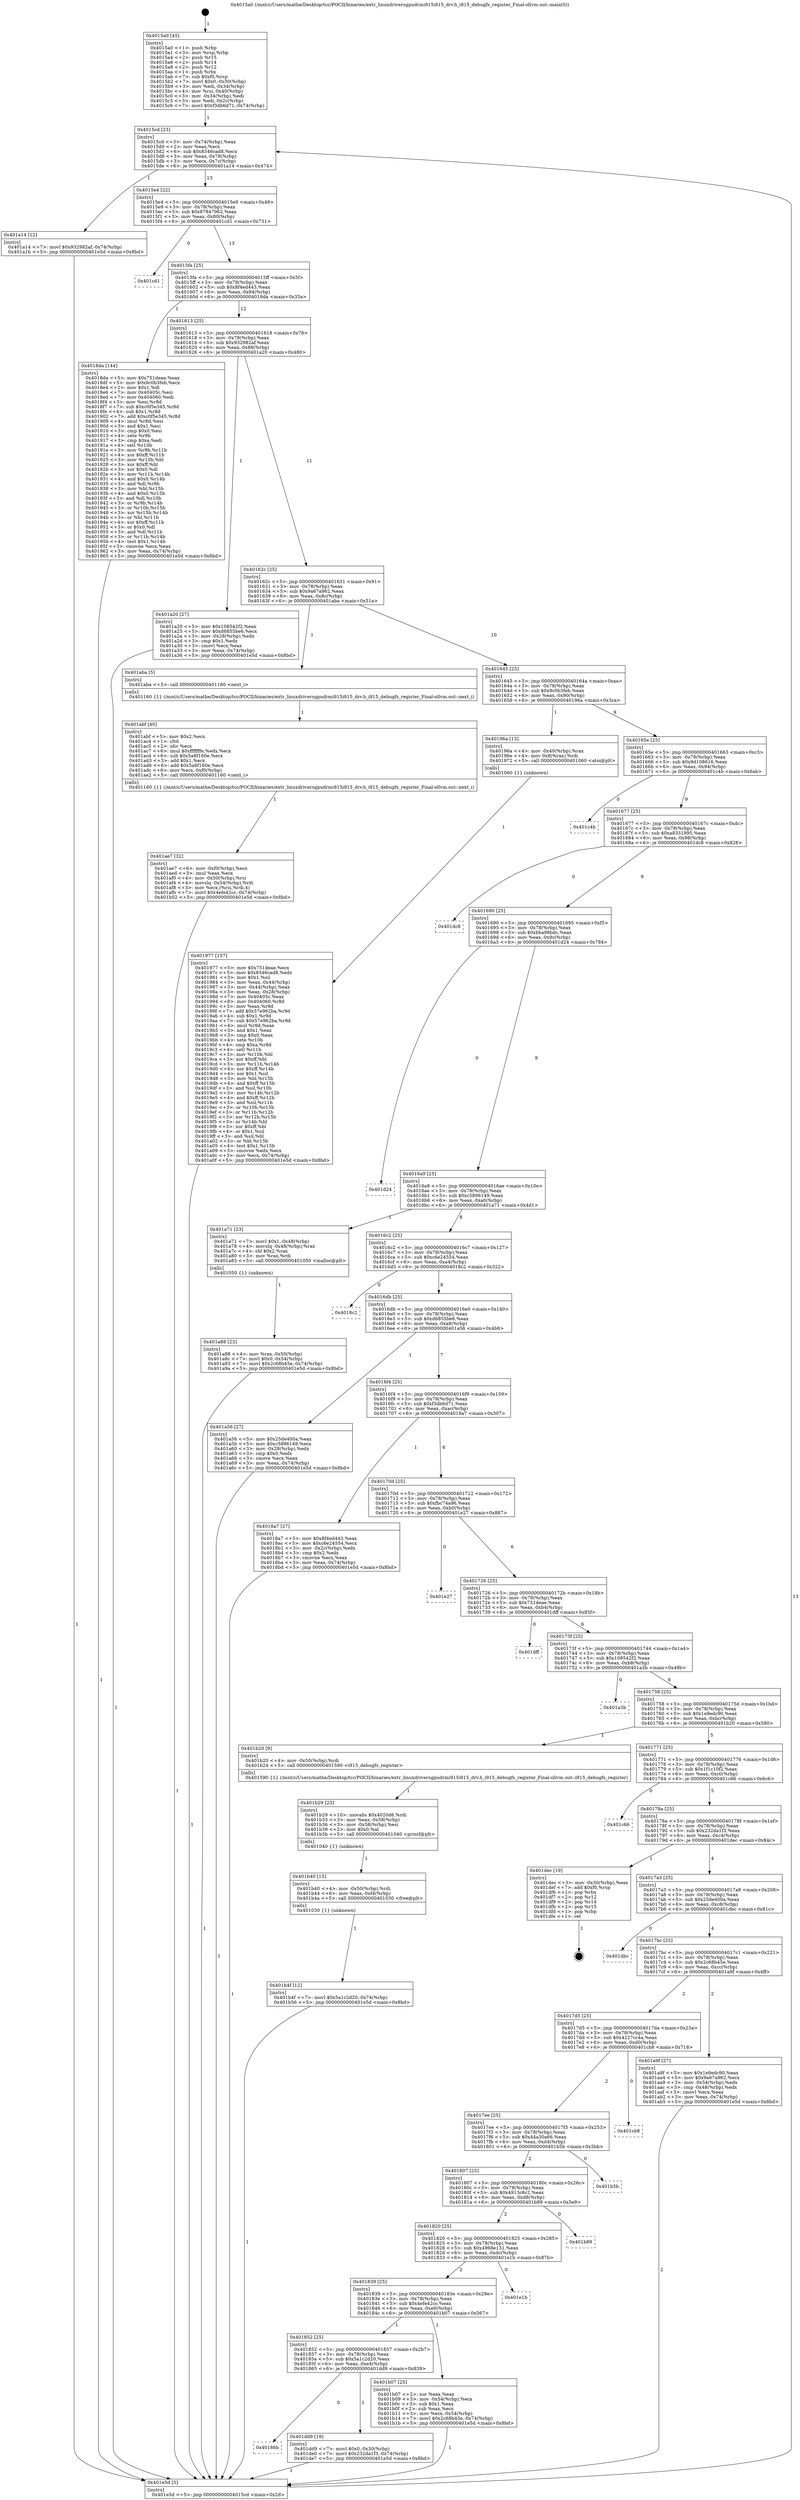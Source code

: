 digraph "0x4015a0" {
  label = "0x4015a0 (/mnt/c/Users/mathe/Desktop/tcc/POCII/binaries/extr_linuxdriversgpudrmi915i915_drv.h_i915_debugfs_register_Final-ollvm.out::main(0))"
  labelloc = "t"
  node[shape=record]

  Entry [label="",width=0.3,height=0.3,shape=circle,fillcolor=black,style=filled]
  "0x4015cd" [label="{
     0x4015cd [23]\l
     | [instrs]\l
     &nbsp;&nbsp;0x4015cd \<+3\>: mov -0x74(%rbp),%eax\l
     &nbsp;&nbsp;0x4015d0 \<+2\>: mov %eax,%ecx\l
     &nbsp;&nbsp;0x4015d2 \<+6\>: sub $0x8346cad8,%ecx\l
     &nbsp;&nbsp;0x4015d8 \<+3\>: mov %eax,-0x78(%rbp)\l
     &nbsp;&nbsp;0x4015db \<+3\>: mov %ecx,-0x7c(%rbp)\l
     &nbsp;&nbsp;0x4015de \<+6\>: je 0000000000401a14 \<main+0x474\>\l
  }"]
  "0x401a14" [label="{
     0x401a14 [12]\l
     | [instrs]\l
     &nbsp;&nbsp;0x401a14 \<+7\>: movl $0x932982af,-0x74(%rbp)\l
     &nbsp;&nbsp;0x401a1b \<+5\>: jmp 0000000000401e5d \<main+0x8bd\>\l
  }"]
  "0x4015e4" [label="{
     0x4015e4 [22]\l
     | [instrs]\l
     &nbsp;&nbsp;0x4015e4 \<+5\>: jmp 00000000004015e9 \<main+0x49\>\l
     &nbsp;&nbsp;0x4015e9 \<+3\>: mov -0x78(%rbp),%eax\l
     &nbsp;&nbsp;0x4015ec \<+5\>: sub $0x87847962,%eax\l
     &nbsp;&nbsp;0x4015f1 \<+3\>: mov %eax,-0x80(%rbp)\l
     &nbsp;&nbsp;0x4015f4 \<+6\>: je 0000000000401cd1 \<main+0x731\>\l
  }"]
  Exit [label="",width=0.3,height=0.3,shape=circle,fillcolor=black,style=filled,peripheries=2]
  "0x401cd1" [label="{
     0x401cd1\l
  }", style=dashed]
  "0x4015fa" [label="{
     0x4015fa [25]\l
     | [instrs]\l
     &nbsp;&nbsp;0x4015fa \<+5\>: jmp 00000000004015ff \<main+0x5f\>\l
     &nbsp;&nbsp;0x4015ff \<+3\>: mov -0x78(%rbp),%eax\l
     &nbsp;&nbsp;0x401602 \<+5\>: sub $0x8f4ed443,%eax\l
     &nbsp;&nbsp;0x401607 \<+6\>: mov %eax,-0x84(%rbp)\l
     &nbsp;&nbsp;0x40160d \<+6\>: je 00000000004018da \<main+0x33a\>\l
  }"]
  "0x40186b" [label="{
     0x40186b\l
  }", style=dashed]
  "0x4018da" [label="{
     0x4018da [144]\l
     | [instrs]\l
     &nbsp;&nbsp;0x4018da \<+5\>: mov $0x751deae,%eax\l
     &nbsp;&nbsp;0x4018df \<+5\>: mov $0x9c0b3feb,%ecx\l
     &nbsp;&nbsp;0x4018e4 \<+2\>: mov $0x1,%dl\l
     &nbsp;&nbsp;0x4018e6 \<+7\>: mov 0x40405c,%esi\l
     &nbsp;&nbsp;0x4018ed \<+7\>: mov 0x404060,%edi\l
     &nbsp;&nbsp;0x4018f4 \<+3\>: mov %esi,%r8d\l
     &nbsp;&nbsp;0x4018f7 \<+7\>: sub $0xc0f5e345,%r8d\l
     &nbsp;&nbsp;0x4018fe \<+4\>: sub $0x1,%r8d\l
     &nbsp;&nbsp;0x401902 \<+7\>: add $0xc0f5e345,%r8d\l
     &nbsp;&nbsp;0x401909 \<+4\>: imul %r8d,%esi\l
     &nbsp;&nbsp;0x40190d \<+3\>: and $0x1,%esi\l
     &nbsp;&nbsp;0x401910 \<+3\>: cmp $0x0,%esi\l
     &nbsp;&nbsp;0x401913 \<+4\>: sete %r9b\l
     &nbsp;&nbsp;0x401917 \<+3\>: cmp $0xa,%edi\l
     &nbsp;&nbsp;0x40191a \<+4\>: setl %r10b\l
     &nbsp;&nbsp;0x40191e \<+3\>: mov %r9b,%r11b\l
     &nbsp;&nbsp;0x401921 \<+4\>: xor $0xff,%r11b\l
     &nbsp;&nbsp;0x401925 \<+3\>: mov %r10b,%bl\l
     &nbsp;&nbsp;0x401928 \<+3\>: xor $0xff,%bl\l
     &nbsp;&nbsp;0x40192b \<+3\>: xor $0x0,%dl\l
     &nbsp;&nbsp;0x40192e \<+3\>: mov %r11b,%r14b\l
     &nbsp;&nbsp;0x401931 \<+4\>: and $0x0,%r14b\l
     &nbsp;&nbsp;0x401935 \<+3\>: and %dl,%r9b\l
     &nbsp;&nbsp;0x401938 \<+3\>: mov %bl,%r15b\l
     &nbsp;&nbsp;0x40193b \<+4\>: and $0x0,%r15b\l
     &nbsp;&nbsp;0x40193f \<+3\>: and %dl,%r10b\l
     &nbsp;&nbsp;0x401942 \<+3\>: or %r9b,%r14b\l
     &nbsp;&nbsp;0x401945 \<+3\>: or %r10b,%r15b\l
     &nbsp;&nbsp;0x401948 \<+3\>: xor %r15b,%r14b\l
     &nbsp;&nbsp;0x40194b \<+3\>: or %bl,%r11b\l
     &nbsp;&nbsp;0x40194e \<+4\>: xor $0xff,%r11b\l
     &nbsp;&nbsp;0x401952 \<+3\>: or $0x0,%dl\l
     &nbsp;&nbsp;0x401955 \<+3\>: and %dl,%r11b\l
     &nbsp;&nbsp;0x401958 \<+3\>: or %r11b,%r14b\l
     &nbsp;&nbsp;0x40195b \<+4\>: test $0x1,%r14b\l
     &nbsp;&nbsp;0x40195f \<+3\>: cmovne %ecx,%eax\l
     &nbsp;&nbsp;0x401962 \<+3\>: mov %eax,-0x74(%rbp)\l
     &nbsp;&nbsp;0x401965 \<+5\>: jmp 0000000000401e5d \<main+0x8bd\>\l
  }"]
  "0x401613" [label="{
     0x401613 [25]\l
     | [instrs]\l
     &nbsp;&nbsp;0x401613 \<+5\>: jmp 0000000000401618 \<main+0x78\>\l
     &nbsp;&nbsp;0x401618 \<+3\>: mov -0x78(%rbp),%eax\l
     &nbsp;&nbsp;0x40161b \<+5\>: sub $0x932982af,%eax\l
     &nbsp;&nbsp;0x401620 \<+6\>: mov %eax,-0x88(%rbp)\l
     &nbsp;&nbsp;0x401626 \<+6\>: je 0000000000401a20 \<main+0x480\>\l
  }"]
  "0x401dd9" [label="{
     0x401dd9 [19]\l
     | [instrs]\l
     &nbsp;&nbsp;0x401dd9 \<+7\>: movl $0x0,-0x30(%rbp)\l
     &nbsp;&nbsp;0x401de0 \<+7\>: movl $0x232da1f3,-0x74(%rbp)\l
     &nbsp;&nbsp;0x401de7 \<+5\>: jmp 0000000000401e5d \<main+0x8bd\>\l
  }"]
  "0x401a20" [label="{
     0x401a20 [27]\l
     | [instrs]\l
     &nbsp;&nbsp;0x401a20 \<+5\>: mov $0x108542f2,%eax\l
     &nbsp;&nbsp;0x401a25 \<+5\>: mov $0xd6855be6,%ecx\l
     &nbsp;&nbsp;0x401a2a \<+3\>: mov -0x28(%rbp),%edx\l
     &nbsp;&nbsp;0x401a2d \<+3\>: cmp $0x1,%edx\l
     &nbsp;&nbsp;0x401a30 \<+3\>: cmovl %ecx,%eax\l
     &nbsp;&nbsp;0x401a33 \<+3\>: mov %eax,-0x74(%rbp)\l
     &nbsp;&nbsp;0x401a36 \<+5\>: jmp 0000000000401e5d \<main+0x8bd\>\l
  }"]
  "0x40162c" [label="{
     0x40162c [25]\l
     | [instrs]\l
     &nbsp;&nbsp;0x40162c \<+5\>: jmp 0000000000401631 \<main+0x91\>\l
     &nbsp;&nbsp;0x401631 \<+3\>: mov -0x78(%rbp),%eax\l
     &nbsp;&nbsp;0x401634 \<+5\>: sub $0x9a67a962,%eax\l
     &nbsp;&nbsp;0x401639 \<+6\>: mov %eax,-0x8c(%rbp)\l
     &nbsp;&nbsp;0x40163f \<+6\>: je 0000000000401aba \<main+0x51a\>\l
  }"]
  "0x401b4f" [label="{
     0x401b4f [12]\l
     | [instrs]\l
     &nbsp;&nbsp;0x401b4f \<+7\>: movl $0x5a1c2d20,-0x74(%rbp)\l
     &nbsp;&nbsp;0x401b56 \<+5\>: jmp 0000000000401e5d \<main+0x8bd\>\l
  }"]
  "0x401aba" [label="{
     0x401aba [5]\l
     | [instrs]\l
     &nbsp;&nbsp;0x401aba \<+5\>: call 0000000000401160 \<next_i\>\l
     | [calls]\l
     &nbsp;&nbsp;0x401160 \{1\} (/mnt/c/Users/mathe/Desktop/tcc/POCII/binaries/extr_linuxdriversgpudrmi915i915_drv.h_i915_debugfs_register_Final-ollvm.out::next_i)\l
  }"]
  "0x401645" [label="{
     0x401645 [25]\l
     | [instrs]\l
     &nbsp;&nbsp;0x401645 \<+5\>: jmp 000000000040164a \<main+0xaa\>\l
     &nbsp;&nbsp;0x40164a \<+3\>: mov -0x78(%rbp),%eax\l
     &nbsp;&nbsp;0x40164d \<+5\>: sub $0x9c0b3feb,%eax\l
     &nbsp;&nbsp;0x401652 \<+6\>: mov %eax,-0x90(%rbp)\l
     &nbsp;&nbsp;0x401658 \<+6\>: je 000000000040196a \<main+0x3ca\>\l
  }"]
  "0x401b40" [label="{
     0x401b40 [15]\l
     | [instrs]\l
     &nbsp;&nbsp;0x401b40 \<+4\>: mov -0x50(%rbp),%rdi\l
     &nbsp;&nbsp;0x401b44 \<+6\>: mov %eax,-0xf4(%rbp)\l
     &nbsp;&nbsp;0x401b4a \<+5\>: call 0000000000401030 \<free@plt\>\l
     | [calls]\l
     &nbsp;&nbsp;0x401030 \{1\} (unknown)\l
  }"]
  "0x40196a" [label="{
     0x40196a [13]\l
     | [instrs]\l
     &nbsp;&nbsp;0x40196a \<+4\>: mov -0x40(%rbp),%rax\l
     &nbsp;&nbsp;0x40196e \<+4\>: mov 0x8(%rax),%rdi\l
     &nbsp;&nbsp;0x401972 \<+5\>: call 0000000000401060 \<atoi@plt\>\l
     | [calls]\l
     &nbsp;&nbsp;0x401060 \{1\} (unknown)\l
  }"]
  "0x40165e" [label="{
     0x40165e [25]\l
     | [instrs]\l
     &nbsp;&nbsp;0x40165e \<+5\>: jmp 0000000000401663 \<main+0xc3\>\l
     &nbsp;&nbsp;0x401663 \<+3\>: mov -0x78(%rbp),%eax\l
     &nbsp;&nbsp;0x401666 \<+5\>: sub $0x9d108616,%eax\l
     &nbsp;&nbsp;0x40166b \<+6\>: mov %eax,-0x94(%rbp)\l
     &nbsp;&nbsp;0x401671 \<+6\>: je 0000000000401c4b \<main+0x6ab\>\l
  }"]
  "0x401b29" [label="{
     0x401b29 [23]\l
     | [instrs]\l
     &nbsp;&nbsp;0x401b29 \<+10\>: movabs $0x4020d6,%rdi\l
     &nbsp;&nbsp;0x401b33 \<+3\>: mov %eax,-0x58(%rbp)\l
     &nbsp;&nbsp;0x401b36 \<+3\>: mov -0x58(%rbp),%esi\l
     &nbsp;&nbsp;0x401b39 \<+2\>: mov $0x0,%al\l
     &nbsp;&nbsp;0x401b3b \<+5\>: call 0000000000401040 \<printf@plt\>\l
     | [calls]\l
     &nbsp;&nbsp;0x401040 \{1\} (unknown)\l
  }"]
  "0x401c4b" [label="{
     0x401c4b\l
  }", style=dashed]
  "0x401677" [label="{
     0x401677 [25]\l
     | [instrs]\l
     &nbsp;&nbsp;0x401677 \<+5\>: jmp 000000000040167c \<main+0xdc\>\l
     &nbsp;&nbsp;0x40167c \<+3\>: mov -0x78(%rbp),%eax\l
     &nbsp;&nbsp;0x40167f \<+5\>: sub $0xa8331995,%eax\l
     &nbsp;&nbsp;0x401684 \<+6\>: mov %eax,-0x98(%rbp)\l
     &nbsp;&nbsp;0x40168a \<+6\>: je 0000000000401dc8 \<main+0x828\>\l
  }"]
  "0x401852" [label="{
     0x401852 [25]\l
     | [instrs]\l
     &nbsp;&nbsp;0x401852 \<+5\>: jmp 0000000000401857 \<main+0x2b7\>\l
     &nbsp;&nbsp;0x401857 \<+3\>: mov -0x78(%rbp),%eax\l
     &nbsp;&nbsp;0x40185a \<+5\>: sub $0x5a1c2d20,%eax\l
     &nbsp;&nbsp;0x40185f \<+6\>: mov %eax,-0xe4(%rbp)\l
     &nbsp;&nbsp;0x401865 \<+6\>: je 0000000000401dd9 \<main+0x839\>\l
  }"]
  "0x401dc8" [label="{
     0x401dc8\l
  }", style=dashed]
  "0x401690" [label="{
     0x401690 [25]\l
     | [instrs]\l
     &nbsp;&nbsp;0x401690 \<+5\>: jmp 0000000000401695 \<main+0xf5\>\l
     &nbsp;&nbsp;0x401695 \<+3\>: mov -0x78(%rbp),%eax\l
     &nbsp;&nbsp;0x401698 \<+5\>: sub $0xbba98bdc,%eax\l
     &nbsp;&nbsp;0x40169d \<+6\>: mov %eax,-0x9c(%rbp)\l
     &nbsp;&nbsp;0x4016a3 \<+6\>: je 0000000000401d24 \<main+0x784\>\l
  }"]
  "0x401b07" [label="{
     0x401b07 [25]\l
     | [instrs]\l
     &nbsp;&nbsp;0x401b07 \<+2\>: xor %eax,%eax\l
     &nbsp;&nbsp;0x401b09 \<+3\>: mov -0x54(%rbp),%ecx\l
     &nbsp;&nbsp;0x401b0c \<+3\>: sub $0x1,%eax\l
     &nbsp;&nbsp;0x401b0f \<+2\>: sub %eax,%ecx\l
     &nbsp;&nbsp;0x401b11 \<+3\>: mov %ecx,-0x54(%rbp)\l
     &nbsp;&nbsp;0x401b14 \<+7\>: movl $0x2c68b45e,-0x74(%rbp)\l
     &nbsp;&nbsp;0x401b1b \<+5\>: jmp 0000000000401e5d \<main+0x8bd\>\l
  }"]
  "0x401d24" [label="{
     0x401d24\l
  }", style=dashed]
  "0x4016a9" [label="{
     0x4016a9 [25]\l
     | [instrs]\l
     &nbsp;&nbsp;0x4016a9 \<+5\>: jmp 00000000004016ae \<main+0x10e\>\l
     &nbsp;&nbsp;0x4016ae \<+3\>: mov -0x78(%rbp),%eax\l
     &nbsp;&nbsp;0x4016b1 \<+5\>: sub $0xc5896149,%eax\l
     &nbsp;&nbsp;0x4016b6 \<+6\>: mov %eax,-0xa0(%rbp)\l
     &nbsp;&nbsp;0x4016bc \<+6\>: je 0000000000401a71 \<main+0x4d1\>\l
  }"]
  "0x401839" [label="{
     0x401839 [25]\l
     | [instrs]\l
     &nbsp;&nbsp;0x401839 \<+5\>: jmp 000000000040183e \<main+0x29e\>\l
     &nbsp;&nbsp;0x40183e \<+3\>: mov -0x78(%rbp),%eax\l
     &nbsp;&nbsp;0x401841 \<+5\>: sub $0x4efe42cc,%eax\l
     &nbsp;&nbsp;0x401846 \<+6\>: mov %eax,-0xe0(%rbp)\l
     &nbsp;&nbsp;0x40184c \<+6\>: je 0000000000401b07 \<main+0x567\>\l
  }"]
  "0x401a71" [label="{
     0x401a71 [23]\l
     | [instrs]\l
     &nbsp;&nbsp;0x401a71 \<+7\>: movl $0x1,-0x48(%rbp)\l
     &nbsp;&nbsp;0x401a78 \<+4\>: movslq -0x48(%rbp),%rax\l
     &nbsp;&nbsp;0x401a7c \<+4\>: shl $0x2,%rax\l
     &nbsp;&nbsp;0x401a80 \<+3\>: mov %rax,%rdi\l
     &nbsp;&nbsp;0x401a83 \<+5\>: call 0000000000401050 \<malloc@plt\>\l
     | [calls]\l
     &nbsp;&nbsp;0x401050 \{1\} (unknown)\l
  }"]
  "0x4016c2" [label="{
     0x4016c2 [25]\l
     | [instrs]\l
     &nbsp;&nbsp;0x4016c2 \<+5\>: jmp 00000000004016c7 \<main+0x127\>\l
     &nbsp;&nbsp;0x4016c7 \<+3\>: mov -0x78(%rbp),%eax\l
     &nbsp;&nbsp;0x4016ca \<+5\>: sub $0xc6e24554,%eax\l
     &nbsp;&nbsp;0x4016cf \<+6\>: mov %eax,-0xa4(%rbp)\l
     &nbsp;&nbsp;0x4016d5 \<+6\>: je 00000000004018c2 \<main+0x322\>\l
  }"]
  "0x401e1b" [label="{
     0x401e1b\l
  }", style=dashed]
  "0x4018c2" [label="{
     0x4018c2\l
  }", style=dashed]
  "0x4016db" [label="{
     0x4016db [25]\l
     | [instrs]\l
     &nbsp;&nbsp;0x4016db \<+5\>: jmp 00000000004016e0 \<main+0x140\>\l
     &nbsp;&nbsp;0x4016e0 \<+3\>: mov -0x78(%rbp),%eax\l
     &nbsp;&nbsp;0x4016e3 \<+5\>: sub $0xd6855be6,%eax\l
     &nbsp;&nbsp;0x4016e8 \<+6\>: mov %eax,-0xa8(%rbp)\l
     &nbsp;&nbsp;0x4016ee \<+6\>: je 0000000000401a56 \<main+0x4b6\>\l
  }"]
  "0x401820" [label="{
     0x401820 [25]\l
     | [instrs]\l
     &nbsp;&nbsp;0x401820 \<+5\>: jmp 0000000000401825 \<main+0x285\>\l
     &nbsp;&nbsp;0x401825 \<+3\>: mov -0x78(%rbp),%eax\l
     &nbsp;&nbsp;0x401828 \<+5\>: sub $0x4968e131,%eax\l
     &nbsp;&nbsp;0x40182d \<+6\>: mov %eax,-0xdc(%rbp)\l
     &nbsp;&nbsp;0x401833 \<+6\>: je 0000000000401e1b \<main+0x87b\>\l
  }"]
  "0x401a56" [label="{
     0x401a56 [27]\l
     | [instrs]\l
     &nbsp;&nbsp;0x401a56 \<+5\>: mov $0x25de400a,%eax\l
     &nbsp;&nbsp;0x401a5b \<+5\>: mov $0xc5896149,%ecx\l
     &nbsp;&nbsp;0x401a60 \<+3\>: mov -0x28(%rbp),%edx\l
     &nbsp;&nbsp;0x401a63 \<+3\>: cmp $0x0,%edx\l
     &nbsp;&nbsp;0x401a66 \<+3\>: cmove %ecx,%eax\l
     &nbsp;&nbsp;0x401a69 \<+3\>: mov %eax,-0x74(%rbp)\l
     &nbsp;&nbsp;0x401a6c \<+5\>: jmp 0000000000401e5d \<main+0x8bd\>\l
  }"]
  "0x4016f4" [label="{
     0x4016f4 [25]\l
     | [instrs]\l
     &nbsp;&nbsp;0x4016f4 \<+5\>: jmp 00000000004016f9 \<main+0x159\>\l
     &nbsp;&nbsp;0x4016f9 \<+3\>: mov -0x78(%rbp),%eax\l
     &nbsp;&nbsp;0x4016fc \<+5\>: sub $0xf3db6d71,%eax\l
     &nbsp;&nbsp;0x401701 \<+6\>: mov %eax,-0xac(%rbp)\l
     &nbsp;&nbsp;0x401707 \<+6\>: je 00000000004018a7 \<main+0x307\>\l
  }"]
  "0x401b89" [label="{
     0x401b89\l
  }", style=dashed]
  "0x4018a7" [label="{
     0x4018a7 [27]\l
     | [instrs]\l
     &nbsp;&nbsp;0x4018a7 \<+5\>: mov $0x8f4ed443,%eax\l
     &nbsp;&nbsp;0x4018ac \<+5\>: mov $0xc6e24554,%ecx\l
     &nbsp;&nbsp;0x4018b1 \<+3\>: mov -0x2c(%rbp),%edx\l
     &nbsp;&nbsp;0x4018b4 \<+3\>: cmp $0x2,%edx\l
     &nbsp;&nbsp;0x4018b7 \<+3\>: cmovne %ecx,%eax\l
     &nbsp;&nbsp;0x4018ba \<+3\>: mov %eax,-0x74(%rbp)\l
     &nbsp;&nbsp;0x4018bd \<+5\>: jmp 0000000000401e5d \<main+0x8bd\>\l
  }"]
  "0x40170d" [label="{
     0x40170d [25]\l
     | [instrs]\l
     &nbsp;&nbsp;0x40170d \<+5\>: jmp 0000000000401712 \<main+0x172\>\l
     &nbsp;&nbsp;0x401712 \<+3\>: mov -0x78(%rbp),%eax\l
     &nbsp;&nbsp;0x401715 \<+5\>: sub $0xfbc74a96,%eax\l
     &nbsp;&nbsp;0x40171a \<+6\>: mov %eax,-0xb0(%rbp)\l
     &nbsp;&nbsp;0x401720 \<+6\>: je 0000000000401e27 \<main+0x887\>\l
  }"]
  "0x401e5d" [label="{
     0x401e5d [5]\l
     | [instrs]\l
     &nbsp;&nbsp;0x401e5d \<+5\>: jmp 00000000004015cd \<main+0x2d\>\l
  }"]
  "0x4015a0" [label="{
     0x4015a0 [45]\l
     | [instrs]\l
     &nbsp;&nbsp;0x4015a0 \<+1\>: push %rbp\l
     &nbsp;&nbsp;0x4015a1 \<+3\>: mov %rsp,%rbp\l
     &nbsp;&nbsp;0x4015a4 \<+2\>: push %r15\l
     &nbsp;&nbsp;0x4015a6 \<+2\>: push %r14\l
     &nbsp;&nbsp;0x4015a8 \<+2\>: push %r12\l
     &nbsp;&nbsp;0x4015aa \<+1\>: push %rbx\l
     &nbsp;&nbsp;0x4015ab \<+7\>: sub $0xf0,%rsp\l
     &nbsp;&nbsp;0x4015b2 \<+7\>: movl $0x0,-0x30(%rbp)\l
     &nbsp;&nbsp;0x4015b9 \<+3\>: mov %edi,-0x34(%rbp)\l
     &nbsp;&nbsp;0x4015bc \<+4\>: mov %rsi,-0x40(%rbp)\l
     &nbsp;&nbsp;0x4015c0 \<+3\>: mov -0x34(%rbp),%edi\l
     &nbsp;&nbsp;0x4015c3 \<+3\>: mov %edi,-0x2c(%rbp)\l
     &nbsp;&nbsp;0x4015c6 \<+7\>: movl $0xf3db6d71,-0x74(%rbp)\l
  }"]
  "0x401977" [label="{
     0x401977 [157]\l
     | [instrs]\l
     &nbsp;&nbsp;0x401977 \<+5\>: mov $0x751deae,%ecx\l
     &nbsp;&nbsp;0x40197c \<+5\>: mov $0x8346cad8,%edx\l
     &nbsp;&nbsp;0x401981 \<+3\>: mov $0x1,%sil\l
     &nbsp;&nbsp;0x401984 \<+3\>: mov %eax,-0x44(%rbp)\l
     &nbsp;&nbsp;0x401987 \<+3\>: mov -0x44(%rbp),%eax\l
     &nbsp;&nbsp;0x40198a \<+3\>: mov %eax,-0x28(%rbp)\l
     &nbsp;&nbsp;0x40198d \<+7\>: mov 0x40405c,%eax\l
     &nbsp;&nbsp;0x401994 \<+8\>: mov 0x404060,%r8d\l
     &nbsp;&nbsp;0x40199c \<+3\>: mov %eax,%r9d\l
     &nbsp;&nbsp;0x40199f \<+7\>: add $0x57e962ba,%r9d\l
     &nbsp;&nbsp;0x4019a6 \<+4\>: sub $0x1,%r9d\l
     &nbsp;&nbsp;0x4019aa \<+7\>: sub $0x57e962ba,%r9d\l
     &nbsp;&nbsp;0x4019b1 \<+4\>: imul %r9d,%eax\l
     &nbsp;&nbsp;0x4019b5 \<+3\>: and $0x1,%eax\l
     &nbsp;&nbsp;0x4019b8 \<+3\>: cmp $0x0,%eax\l
     &nbsp;&nbsp;0x4019bb \<+4\>: sete %r10b\l
     &nbsp;&nbsp;0x4019bf \<+4\>: cmp $0xa,%r8d\l
     &nbsp;&nbsp;0x4019c3 \<+4\>: setl %r11b\l
     &nbsp;&nbsp;0x4019c7 \<+3\>: mov %r10b,%bl\l
     &nbsp;&nbsp;0x4019ca \<+3\>: xor $0xff,%bl\l
     &nbsp;&nbsp;0x4019cd \<+3\>: mov %r11b,%r14b\l
     &nbsp;&nbsp;0x4019d0 \<+4\>: xor $0xff,%r14b\l
     &nbsp;&nbsp;0x4019d4 \<+4\>: xor $0x1,%sil\l
     &nbsp;&nbsp;0x4019d8 \<+3\>: mov %bl,%r15b\l
     &nbsp;&nbsp;0x4019db \<+4\>: and $0xff,%r15b\l
     &nbsp;&nbsp;0x4019df \<+3\>: and %sil,%r10b\l
     &nbsp;&nbsp;0x4019e2 \<+3\>: mov %r14b,%r12b\l
     &nbsp;&nbsp;0x4019e5 \<+4\>: and $0xff,%r12b\l
     &nbsp;&nbsp;0x4019e9 \<+3\>: and %sil,%r11b\l
     &nbsp;&nbsp;0x4019ec \<+3\>: or %r10b,%r15b\l
     &nbsp;&nbsp;0x4019ef \<+3\>: or %r11b,%r12b\l
     &nbsp;&nbsp;0x4019f2 \<+3\>: xor %r12b,%r15b\l
     &nbsp;&nbsp;0x4019f5 \<+3\>: or %r14b,%bl\l
     &nbsp;&nbsp;0x4019f8 \<+3\>: xor $0xff,%bl\l
     &nbsp;&nbsp;0x4019fb \<+4\>: or $0x1,%sil\l
     &nbsp;&nbsp;0x4019ff \<+3\>: and %sil,%bl\l
     &nbsp;&nbsp;0x401a02 \<+3\>: or %bl,%r15b\l
     &nbsp;&nbsp;0x401a05 \<+4\>: test $0x1,%r15b\l
     &nbsp;&nbsp;0x401a09 \<+3\>: cmovne %edx,%ecx\l
     &nbsp;&nbsp;0x401a0c \<+3\>: mov %ecx,-0x74(%rbp)\l
     &nbsp;&nbsp;0x401a0f \<+5\>: jmp 0000000000401e5d \<main+0x8bd\>\l
  }"]
  "0x401a88" [label="{
     0x401a88 [23]\l
     | [instrs]\l
     &nbsp;&nbsp;0x401a88 \<+4\>: mov %rax,-0x50(%rbp)\l
     &nbsp;&nbsp;0x401a8c \<+7\>: movl $0x0,-0x54(%rbp)\l
     &nbsp;&nbsp;0x401a93 \<+7\>: movl $0x2c68b45e,-0x74(%rbp)\l
     &nbsp;&nbsp;0x401a9a \<+5\>: jmp 0000000000401e5d \<main+0x8bd\>\l
  }"]
  "0x401807" [label="{
     0x401807 [25]\l
     | [instrs]\l
     &nbsp;&nbsp;0x401807 \<+5\>: jmp 000000000040180c \<main+0x26c\>\l
     &nbsp;&nbsp;0x40180c \<+3\>: mov -0x78(%rbp),%eax\l
     &nbsp;&nbsp;0x40180f \<+5\>: sub $0x4913c8c2,%eax\l
     &nbsp;&nbsp;0x401814 \<+6\>: mov %eax,-0xd8(%rbp)\l
     &nbsp;&nbsp;0x40181a \<+6\>: je 0000000000401b89 \<main+0x5e9\>\l
  }"]
  "0x401e27" [label="{
     0x401e27\l
  }", style=dashed]
  "0x401726" [label="{
     0x401726 [25]\l
     | [instrs]\l
     &nbsp;&nbsp;0x401726 \<+5\>: jmp 000000000040172b \<main+0x18b\>\l
     &nbsp;&nbsp;0x40172b \<+3\>: mov -0x78(%rbp),%eax\l
     &nbsp;&nbsp;0x40172e \<+5\>: sub $0x751deae,%eax\l
     &nbsp;&nbsp;0x401733 \<+6\>: mov %eax,-0xb4(%rbp)\l
     &nbsp;&nbsp;0x401739 \<+6\>: je 0000000000401dff \<main+0x85f\>\l
  }"]
  "0x401b5b" [label="{
     0x401b5b\l
  }", style=dashed]
  "0x401dff" [label="{
     0x401dff\l
  }", style=dashed]
  "0x40173f" [label="{
     0x40173f [25]\l
     | [instrs]\l
     &nbsp;&nbsp;0x40173f \<+5\>: jmp 0000000000401744 \<main+0x1a4\>\l
     &nbsp;&nbsp;0x401744 \<+3\>: mov -0x78(%rbp),%eax\l
     &nbsp;&nbsp;0x401747 \<+5\>: sub $0x108542f2,%eax\l
     &nbsp;&nbsp;0x40174c \<+6\>: mov %eax,-0xb8(%rbp)\l
     &nbsp;&nbsp;0x401752 \<+6\>: je 0000000000401a3b \<main+0x49b\>\l
  }"]
  "0x4017ee" [label="{
     0x4017ee [25]\l
     | [instrs]\l
     &nbsp;&nbsp;0x4017ee \<+5\>: jmp 00000000004017f3 \<main+0x253\>\l
     &nbsp;&nbsp;0x4017f3 \<+3\>: mov -0x78(%rbp),%eax\l
     &nbsp;&nbsp;0x4017f6 \<+5\>: sub $0x44a30a66,%eax\l
     &nbsp;&nbsp;0x4017fb \<+6\>: mov %eax,-0xd4(%rbp)\l
     &nbsp;&nbsp;0x401801 \<+6\>: je 0000000000401b5b \<main+0x5bb\>\l
  }"]
  "0x401a3b" [label="{
     0x401a3b\l
  }", style=dashed]
  "0x401758" [label="{
     0x401758 [25]\l
     | [instrs]\l
     &nbsp;&nbsp;0x401758 \<+5\>: jmp 000000000040175d \<main+0x1bd\>\l
     &nbsp;&nbsp;0x40175d \<+3\>: mov -0x78(%rbp),%eax\l
     &nbsp;&nbsp;0x401760 \<+5\>: sub $0x1e9edc90,%eax\l
     &nbsp;&nbsp;0x401765 \<+6\>: mov %eax,-0xbc(%rbp)\l
     &nbsp;&nbsp;0x40176b \<+6\>: je 0000000000401b20 \<main+0x580\>\l
  }"]
  "0x401cb8" [label="{
     0x401cb8\l
  }", style=dashed]
  "0x401b20" [label="{
     0x401b20 [9]\l
     | [instrs]\l
     &nbsp;&nbsp;0x401b20 \<+4\>: mov -0x50(%rbp),%rdi\l
     &nbsp;&nbsp;0x401b24 \<+5\>: call 0000000000401590 \<i915_debugfs_register\>\l
     | [calls]\l
     &nbsp;&nbsp;0x401590 \{1\} (/mnt/c/Users/mathe/Desktop/tcc/POCII/binaries/extr_linuxdriversgpudrmi915i915_drv.h_i915_debugfs_register_Final-ollvm.out::i915_debugfs_register)\l
  }"]
  "0x401771" [label="{
     0x401771 [25]\l
     | [instrs]\l
     &nbsp;&nbsp;0x401771 \<+5\>: jmp 0000000000401776 \<main+0x1d6\>\l
     &nbsp;&nbsp;0x401776 \<+3\>: mov -0x78(%rbp),%eax\l
     &nbsp;&nbsp;0x401779 \<+5\>: sub $0x1f1c10f2,%eax\l
     &nbsp;&nbsp;0x40177e \<+6\>: mov %eax,-0xc0(%rbp)\l
     &nbsp;&nbsp;0x401784 \<+6\>: je 0000000000401c66 \<main+0x6c6\>\l
  }"]
  "0x401ae7" [label="{
     0x401ae7 [32]\l
     | [instrs]\l
     &nbsp;&nbsp;0x401ae7 \<+6\>: mov -0xf0(%rbp),%ecx\l
     &nbsp;&nbsp;0x401aed \<+3\>: imul %eax,%ecx\l
     &nbsp;&nbsp;0x401af0 \<+4\>: mov -0x50(%rbp),%rsi\l
     &nbsp;&nbsp;0x401af4 \<+4\>: movslq -0x54(%rbp),%rdi\l
     &nbsp;&nbsp;0x401af8 \<+3\>: mov %ecx,(%rsi,%rdi,4)\l
     &nbsp;&nbsp;0x401afb \<+7\>: movl $0x4efe42cc,-0x74(%rbp)\l
     &nbsp;&nbsp;0x401b02 \<+5\>: jmp 0000000000401e5d \<main+0x8bd\>\l
  }"]
  "0x401c66" [label="{
     0x401c66\l
  }", style=dashed]
  "0x40178a" [label="{
     0x40178a [25]\l
     | [instrs]\l
     &nbsp;&nbsp;0x40178a \<+5\>: jmp 000000000040178f \<main+0x1ef\>\l
     &nbsp;&nbsp;0x40178f \<+3\>: mov -0x78(%rbp),%eax\l
     &nbsp;&nbsp;0x401792 \<+5\>: sub $0x232da1f3,%eax\l
     &nbsp;&nbsp;0x401797 \<+6\>: mov %eax,-0xc4(%rbp)\l
     &nbsp;&nbsp;0x40179d \<+6\>: je 0000000000401dec \<main+0x84c\>\l
  }"]
  "0x401abf" [label="{
     0x401abf [40]\l
     | [instrs]\l
     &nbsp;&nbsp;0x401abf \<+5\>: mov $0x2,%ecx\l
     &nbsp;&nbsp;0x401ac4 \<+1\>: cltd\l
     &nbsp;&nbsp;0x401ac5 \<+2\>: idiv %ecx\l
     &nbsp;&nbsp;0x401ac7 \<+6\>: imul $0xfffffffe,%edx,%ecx\l
     &nbsp;&nbsp;0x401acd \<+6\>: sub $0x5a8f160e,%ecx\l
     &nbsp;&nbsp;0x401ad3 \<+3\>: add $0x1,%ecx\l
     &nbsp;&nbsp;0x401ad6 \<+6\>: add $0x5a8f160e,%ecx\l
     &nbsp;&nbsp;0x401adc \<+6\>: mov %ecx,-0xf0(%rbp)\l
     &nbsp;&nbsp;0x401ae2 \<+5\>: call 0000000000401160 \<next_i\>\l
     | [calls]\l
     &nbsp;&nbsp;0x401160 \{1\} (/mnt/c/Users/mathe/Desktop/tcc/POCII/binaries/extr_linuxdriversgpudrmi915i915_drv.h_i915_debugfs_register_Final-ollvm.out::next_i)\l
  }"]
  "0x401dec" [label="{
     0x401dec [19]\l
     | [instrs]\l
     &nbsp;&nbsp;0x401dec \<+3\>: mov -0x30(%rbp),%eax\l
     &nbsp;&nbsp;0x401def \<+7\>: add $0xf0,%rsp\l
     &nbsp;&nbsp;0x401df6 \<+1\>: pop %rbx\l
     &nbsp;&nbsp;0x401df7 \<+2\>: pop %r12\l
     &nbsp;&nbsp;0x401df9 \<+2\>: pop %r14\l
     &nbsp;&nbsp;0x401dfb \<+2\>: pop %r15\l
     &nbsp;&nbsp;0x401dfd \<+1\>: pop %rbp\l
     &nbsp;&nbsp;0x401dfe \<+1\>: ret\l
  }"]
  "0x4017a3" [label="{
     0x4017a3 [25]\l
     | [instrs]\l
     &nbsp;&nbsp;0x4017a3 \<+5\>: jmp 00000000004017a8 \<main+0x208\>\l
     &nbsp;&nbsp;0x4017a8 \<+3\>: mov -0x78(%rbp),%eax\l
     &nbsp;&nbsp;0x4017ab \<+5\>: sub $0x25de400a,%eax\l
     &nbsp;&nbsp;0x4017b0 \<+6\>: mov %eax,-0xc8(%rbp)\l
     &nbsp;&nbsp;0x4017b6 \<+6\>: je 0000000000401dbc \<main+0x81c\>\l
  }"]
  "0x4017d5" [label="{
     0x4017d5 [25]\l
     | [instrs]\l
     &nbsp;&nbsp;0x4017d5 \<+5\>: jmp 00000000004017da \<main+0x23a\>\l
     &nbsp;&nbsp;0x4017da \<+3\>: mov -0x78(%rbp),%eax\l
     &nbsp;&nbsp;0x4017dd \<+5\>: sub $0x4227cc4a,%eax\l
     &nbsp;&nbsp;0x4017e2 \<+6\>: mov %eax,-0xd0(%rbp)\l
     &nbsp;&nbsp;0x4017e8 \<+6\>: je 0000000000401cb8 \<main+0x718\>\l
  }"]
  "0x401dbc" [label="{
     0x401dbc\l
  }", style=dashed]
  "0x4017bc" [label="{
     0x4017bc [25]\l
     | [instrs]\l
     &nbsp;&nbsp;0x4017bc \<+5\>: jmp 00000000004017c1 \<main+0x221\>\l
     &nbsp;&nbsp;0x4017c1 \<+3\>: mov -0x78(%rbp),%eax\l
     &nbsp;&nbsp;0x4017c4 \<+5\>: sub $0x2c68b45e,%eax\l
     &nbsp;&nbsp;0x4017c9 \<+6\>: mov %eax,-0xcc(%rbp)\l
     &nbsp;&nbsp;0x4017cf \<+6\>: je 0000000000401a9f \<main+0x4ff\>\l
  }"]
  "0x401a9f" [label="{
     0x401a9f [27]\l
     | [instrs]\l
     &nbsp;&nbsp;0x401a9f \<+5\>: mov $0x1e9edc90,%eax\l
     &nbsp;&nbsp;0x401aa4 \<+5\>: mov $0x9a67a962,%ecx\l
     &nbsp;&nbsp;0x401aa9 \<+3\>: mov -0x54(%rbp),%edx\l
     &nbsp;&nbsp;0x401aac \<+3\>: cmp -0x48(%rbp),%edx\l
     &nbsp;&nbsp;0x401aaf \<+3\>: cmovl %ecx,%eax\l
     &nbsp;&nbsp;0x401ab2 \<+3\>: mov %eax,-0x74(%rbp)\l
     &nbsp;&nbsp;0x401ab5 \<+5\>: jmp 0000000000401e5d \<main+0x8bd\>\l
  }"]
  Entry -> "0x4015a0" [label=" 1"]
  "0x4015cd" -> "0x401a14" [label=" 1"]
  "0x4015cd" -> "0x4015e4" [label=" 13"]
  "0x401dec" -> Exit [label=" 1"]
  "0x4015e4" -> "0x401cd1" [label=" 0"]
  "0x4015e4" -> "0x4015fa" [label=" 13"]
  "0x401dd9" -> "0x401e5d" [label=" 1"]
  "0x4015fa" -> "0x4018da" [label=" 1"]
  "0x4015fa" -> "0x401613" [label=" 12"]
  "0x401852" -> "0x40186b" [label=" 0"]
  "0x401613" -> "0x401a20" [label=" 1"]
  "0x401613" -> "0x40162c" [label=" 11"]
  "0x401852" -> "0x401dd9" [label=" 1"]
  "0x40162c" -> "0x401aba" [label=" 1"]
  "0x40162c" -> "0x401645" [label=" 10"]
  "0x401b4f" -> "0x401e5d" [label=" 1"]
  "0x401645" -> "0x40196a" [label=" 1"]
  "0x401645" -> "0x40165e" [label=" 9"]
  "0x401b40" -> "0x401b4f" [label=" 1"]
  "0x40165e" -> "0x401c4b" [label=" 0"]
  "0x40165e" -> "0x401677" [label=" 9"]
  "0x401b29" -> "0x401b40" [label=" 1"]
  "0x401677" -> "0x401dc8" [label=" 0"]
  "0x401677" -> "0x401690" [label=" 9"]
  "0x401b20" -> "0x401b29" [label=" 1"]
  "0x401690" -> "0x401d24" [label=" 0"]
  "0x401690" -> "0x4016a9" [label=" 9"]
  "0x401b07" -> "0x401e5d" [label=" 1"]
  "0x4016a9" -> "0x401a71" [label=" 1"]
  "0x4016a9" -> "0x4016c2" [label=" 8"]
  "0x401839" -> "0x401b07" [label=" 1"]
  "0x4016c2" -> "0x4018c2" [label=" 0"]
  "0x4016c2" -> "0x4016db" [label=" 8"]
  "0x401839" -> "0x401852" [label=" 1"]
  "0x4016db" -> "0x401a56" [label=" 1"]
  "0x4016db" -> "0x4016f4" [label=" 7"]
  "0x401820" -> "0x401e1b" [label=" 0"]
  "0x4016f4" -> "0x4018a7" [label=" 1"]
  "0x4016f4" -> "0x40170d" [label=" 6"]
  "0x4018a7" -> "0x401e5d" [label=" 1"]
  "0x4015a0" -> "0x4015cd" [label=" 1"]
  "0x401e5d" -> "0x4015cd" [label=" 13"]
  "0x4018da" -> "0x401e5d" [label=" 1"]
  "0x40196a" -> "0x401977" [label=" 1"]
  "0x401977" -> "0x401e5d" [label=" 1"]
  "0x401a14" -> "0x401e5d" [label=" 1"]
  "0x401a20" -> "0x401e5d" [label=" 1"]
  "0x401a56" -> "0x401e5d" [label=" 1"]
  "0x401a71" -> "0x401a88" [label=" 1"]
  "0x401a88" -> "0x401e5d" [label=" 1"]
  "0x401820" -> "0x401839" [label=" 2"]
  "0x40170d" -> "0x401e27" [label=" 0"]
  "0x40170d" -> "0x401726" [label=" 6"]
  "0x401807" -> "0x401b89" [label=" 0"]
  "0x401726" -> "0x401dff" [label=" 0"]
  "0x401726" -> "0x40173f" [label=" 6"]
  "0x401807" -> "0x401820" [label=" 2"]
  "0x40173f" -> "0x401a3b" [label=" 0"]
  "0x40173f" -> "0x401758" [label=" 6"]
  "0x4017ee" -> "0x401b5b" [label=" 0"]
  "0x401758" -> "0x401b20" [label=" 1"]
  "0x401758" -> "0x401771" [label=" 5"]
  "0x4017ee" -> "0x401807" [label=" 2"]
  "0x401771" -> "0x401c66" [label=" 0"]
  "0x401771" -> "0x40178a" [label=" 5"]
  "0x4017d5" -> "0x401cb8" [label=" 0"]
  "0x40178a" -> "0x401dec" [label=" 1"]
  "0x40178a" -> "0x4017a3" [label=" 4"]
  "0x4017d5" -> "0x4017ee" [label=" 2"]
  "0x4017a3" -> "0x401dbc" [label=" 0"]
  "0x4017a3" -> "0x4017bc" [label=" 4"]
  "0x401ae7" -> "0x401e5d" [label=" 1"]
  "0x4017bc" -> "0x401a9f" [label=" 2"]
  "0x4017bc" -> "0x4017d5" [label=" 2"]
  "0x401a9f" -> "0x401e5d" [label=" 2"]
  "0x401aba" -> "0x401abf" [label=" 1"]
  "0x401abf" -> "0x401ae7" [label=" 1"]
}

